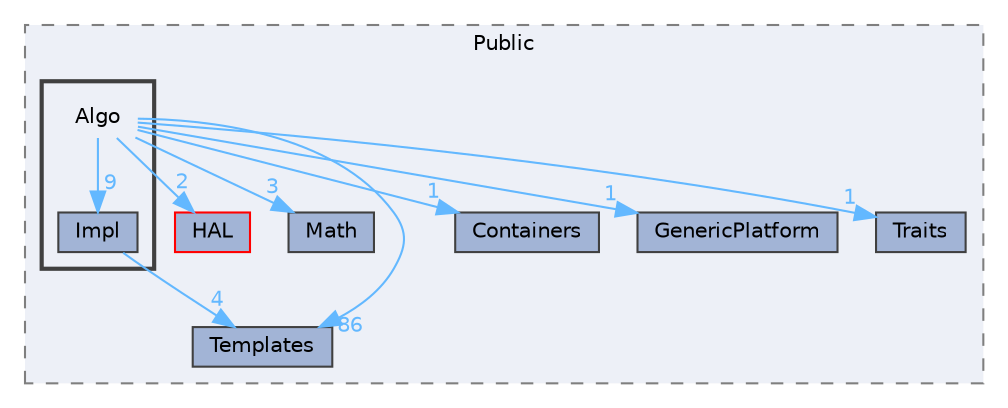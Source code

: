 digraph "Algo"
{
 // INTERACTIVE_SVG=YES
 // LATEX_PDF_SIZE
  bgcolor="transparent";
  edge [fontname=Helvetica,fontsize=10,labelfontname=Helvetica,labelfontsize=10];
  node [fontname=Helvetica,fontsize=10,shape=box,height=0.2,width=0.4];
  compound=true
  subgraph clusterdir_ba49309ee78fabe0452662bc1a7ef37d {
    graph [ bgcolor="#edf0f7", pencolor="grey50", label="Public", fontname=Helvetica,fontsize=10 style="filled,dashed", URL="dir_ba49309ee78fabe0452662bc1a7ef37d.html",tooltip=""]
  dir_06b681a867cd45e91f64ca04156625cf [label="HAL", fillcolor="#a2b4d6", color="red", style="filled", URL="dir_06b681a867cd45e91f64ca04156625cf.html",tooltip=""];
  dir_d9c32345848c1de2353c1248bbdefaac [label="Math", fillcolor="#a2b4d6", color="grey25", style="filled", URL="dir_d9c32345848c1de2353c1248bbdefaac.html",tooltip=""];
  dir_d923b29e5793e4ca6ecf89bd6d2fe94d [label="Templates", fillcolor="#a2b4d6", color="grey25", style="filled", URL="dir_d923b29e5793e4ca6ecf89bd6d2fe94d.html",tooltip=""];
  dir_d6d4edf6ba84739b62e6fae684879a69 [label="Containers", fillcolor="#a2b4d6", color="grey25", style="filled", URL="dir_d6d4edf6ba84739b62e6fae684879a69.html",tooltip=""];
  dir_1c568e3b9220952114991a6a4d431654 [label="GenericPlatform", fillcolor="#a2b4d6", color="grey25", style="filled", URL="dir_1c568e3b9220952114991a6a4d431654.html",tooltip=""];
  dir_5ba3ce5a6b2972cf607ff00f8102a12d [label="Traits", fillcolor="#a2b4d6", color="grey25", style="filled", URL="dir_5ba3ce5a6b2972cf607ff00f8102a12d.html",tooltip=""];
  subgraph clusterdir_1fe1ba1bbc29dab414502b62d4117415 {
    graph [ bgcolor="#edf0f7", pencolor="grey25", label="", fontname=Helvetica,fontsize=10 style="filled,bold", URL="dir_1fe1ba1bbc29dab414502b62d4117415.html",tooltip=""]
    dir_1fe1ba1bbc29dab414502b62d4117415 [shape=plaintext, label="Algo"];
  dir_2ff02f4a0f6ea05fdbec9172bb38348c [label="Impl", fillcolor="#a2b4d6", color="grey25", style="filled", URL="dir_2ff02f4a0f6ea05fdbec9172bb38348c.html",tooltip=""];
  }
  }
  dir_1fe1ba1bbc29dab414502b62d4117415->dir_06b681a867cd45e91f64ca04156625cf [headlabel="2", labeldistance=1.5 headhref="dir_000021_000461.html" href="dir_000021_000461.html" color="steelblue1" fontcolor="steelblue1"];
  dir_1fe1ba1bbc29dab414502b62d4117415->dir_1c568e3b9220952114991a6a4d431654 [headlabel="1", labeldistance=1.5 headhref="dir_000021_000432.html" href="dir_000021_000432.html" color="steelblue1" fontcolor="steelblue1"];
  dir_1fe1ba1bbc29dab414502b62d4117415->dir_2ff02f4a0f6ea05fdbec9172bb38348c [headlabel="9", labeldistance=1.5 headhref="dir_000021_000484.html" href="dir_000021_000484.html" color="steelblue1" fontcolor="steelblue1"];
  dir_1fe1ba1bbc29dab414502b62d4117415->dir_5ba3ce5a6b2972cf607ff00f8102a12d [headlabel="1", labeldistance=1.5 headhref="dir_000021_001212.html" href="dir_000021_001212.html" color="steelblue1" fontcolor="steelblue1"];
  dir_1fe1ba1bbc29dab414502b62d4117415->dir_d6d4edf6ba84739b62e6fae684879a69 [headlabel="1", labeldistance=1.5 headhref="dir_000021_000253.html" href="dir_000021_000253.html" color="steelblue1" fontcolor="steelblue1"];
  dir_1fe1ba1bbc29dab414502b62d4117415->dir_d923b29e5793e4ca6ecf89bd6d2fe94d [headlabel="86", labeldistance=1.5 headhref="dir_000021_001176.html" href="dir_000021_001176.html" color="steelblue1" fontcolor="steelblue1"];
  dir_1fe1ba1bbc29dab414502b62d4117415->dir_d9c32345848c1de2353c1248bbdefaac [headlabel="3", labeldistance=1.5 headhref="dir_000021_000608.html" href="dir_000021_000608.html" color="steelblue1" fontcolor="steelblue1"];
  dir_2ff02f4a0f6ea05fdbec9172bb38348c->dir_d923b29e5793e4ca6ecf89bd6d2fe94d [headlabel="4", labeldistance=1.5 headhref="dir_000484_001176.html" href="dir_000484_001176.html" color="steelblue1" fontcolor="steelblue1"];
}
